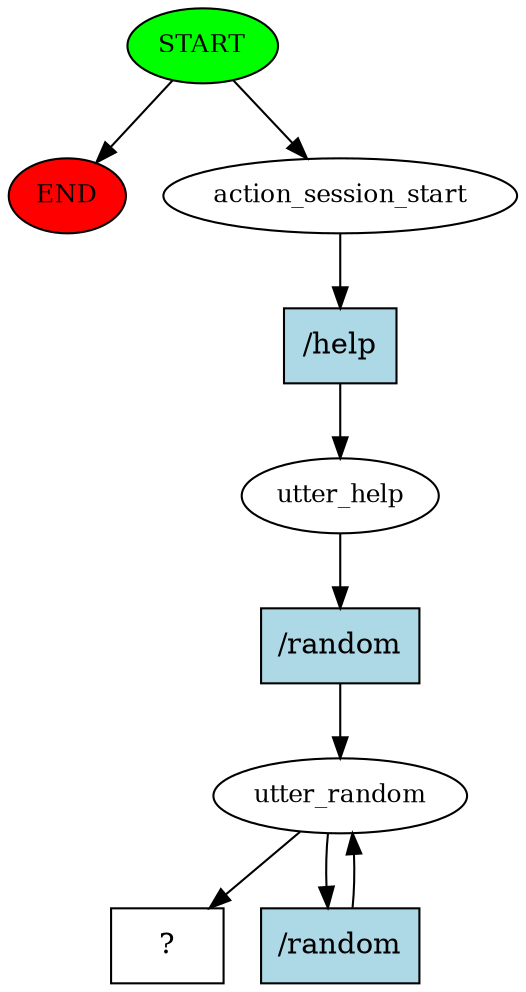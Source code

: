 digraph  {
0 [class="start active", fillcolor=green, fontsize=12, label=START, style=filled];
"-1" [class=end, fillcolor=red, fontsize=12, label=END, style=filled];
1 [class=active, fontsize=12, label=action_session_start];
2 [class=active, fontsize=12, label=utter_help];
3 [class=active, fontsize=12, label=utter_random];
7 [class="intent dashed active", label="  ?  ", shape=rect];
8 [class="intent active", fillcolor=lightblue, label="/help", shape=rect, style=filled];
9 [class="intent active", fillcolor=lightblue, label="/random", shape=rect, style=filled];
10 [class="intent active", fillcolor=lightblue, label="/random", shape=rect, style=filled];
0 -> "-1"  [class="", key=NONE, label=""];
0 -> 1  [class=active, key=NONE, label=""];
1 -> 8  [class=active, key=0];
2 -> 9  [class=active, key=0];
3 -> 7  [class=active, key=NONE, label=""];
3 -> 10  [class=active, key=0];
8 -> 2  [class=active, key=0];
9 -> 3  [class=active, key=0];
10 -> 3  [class=active, key=0];
}

